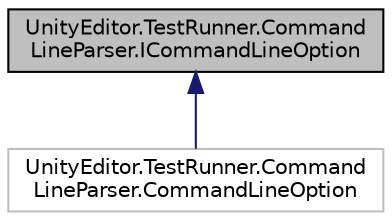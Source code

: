 digraph "UnityEditor.TestRunner.CommandLineParser.ICommandLineOption"
{
 // LATEX_PDF_SIZE
  edge [fontname="Helvetica",fontsize="10",labelfontname="Helvetica",labelfontsize="10"];
  node [fontname="Helvetica",fontsize="10",shape=record];
  Node1 [label="UnityEditor.TestRunner.Command\lLineParser.ICommandLineOption",height=0.2,width=0.4,color="black", fillcolor="grey75", style="filled", fontcolor="black",tooltip=" "];
  Node1 -> Node2 [dir="back",color="midnightblue",fontsize="10",style="solid",fontname="Helvetica"];
  Node2 [label="UnityEditor.TestRunner.Command\lLineParser.CommandLineOption",height=0.2,width=0.4,color="grey75", fillcolor="white", style="filled",tooltip=" "];
}
